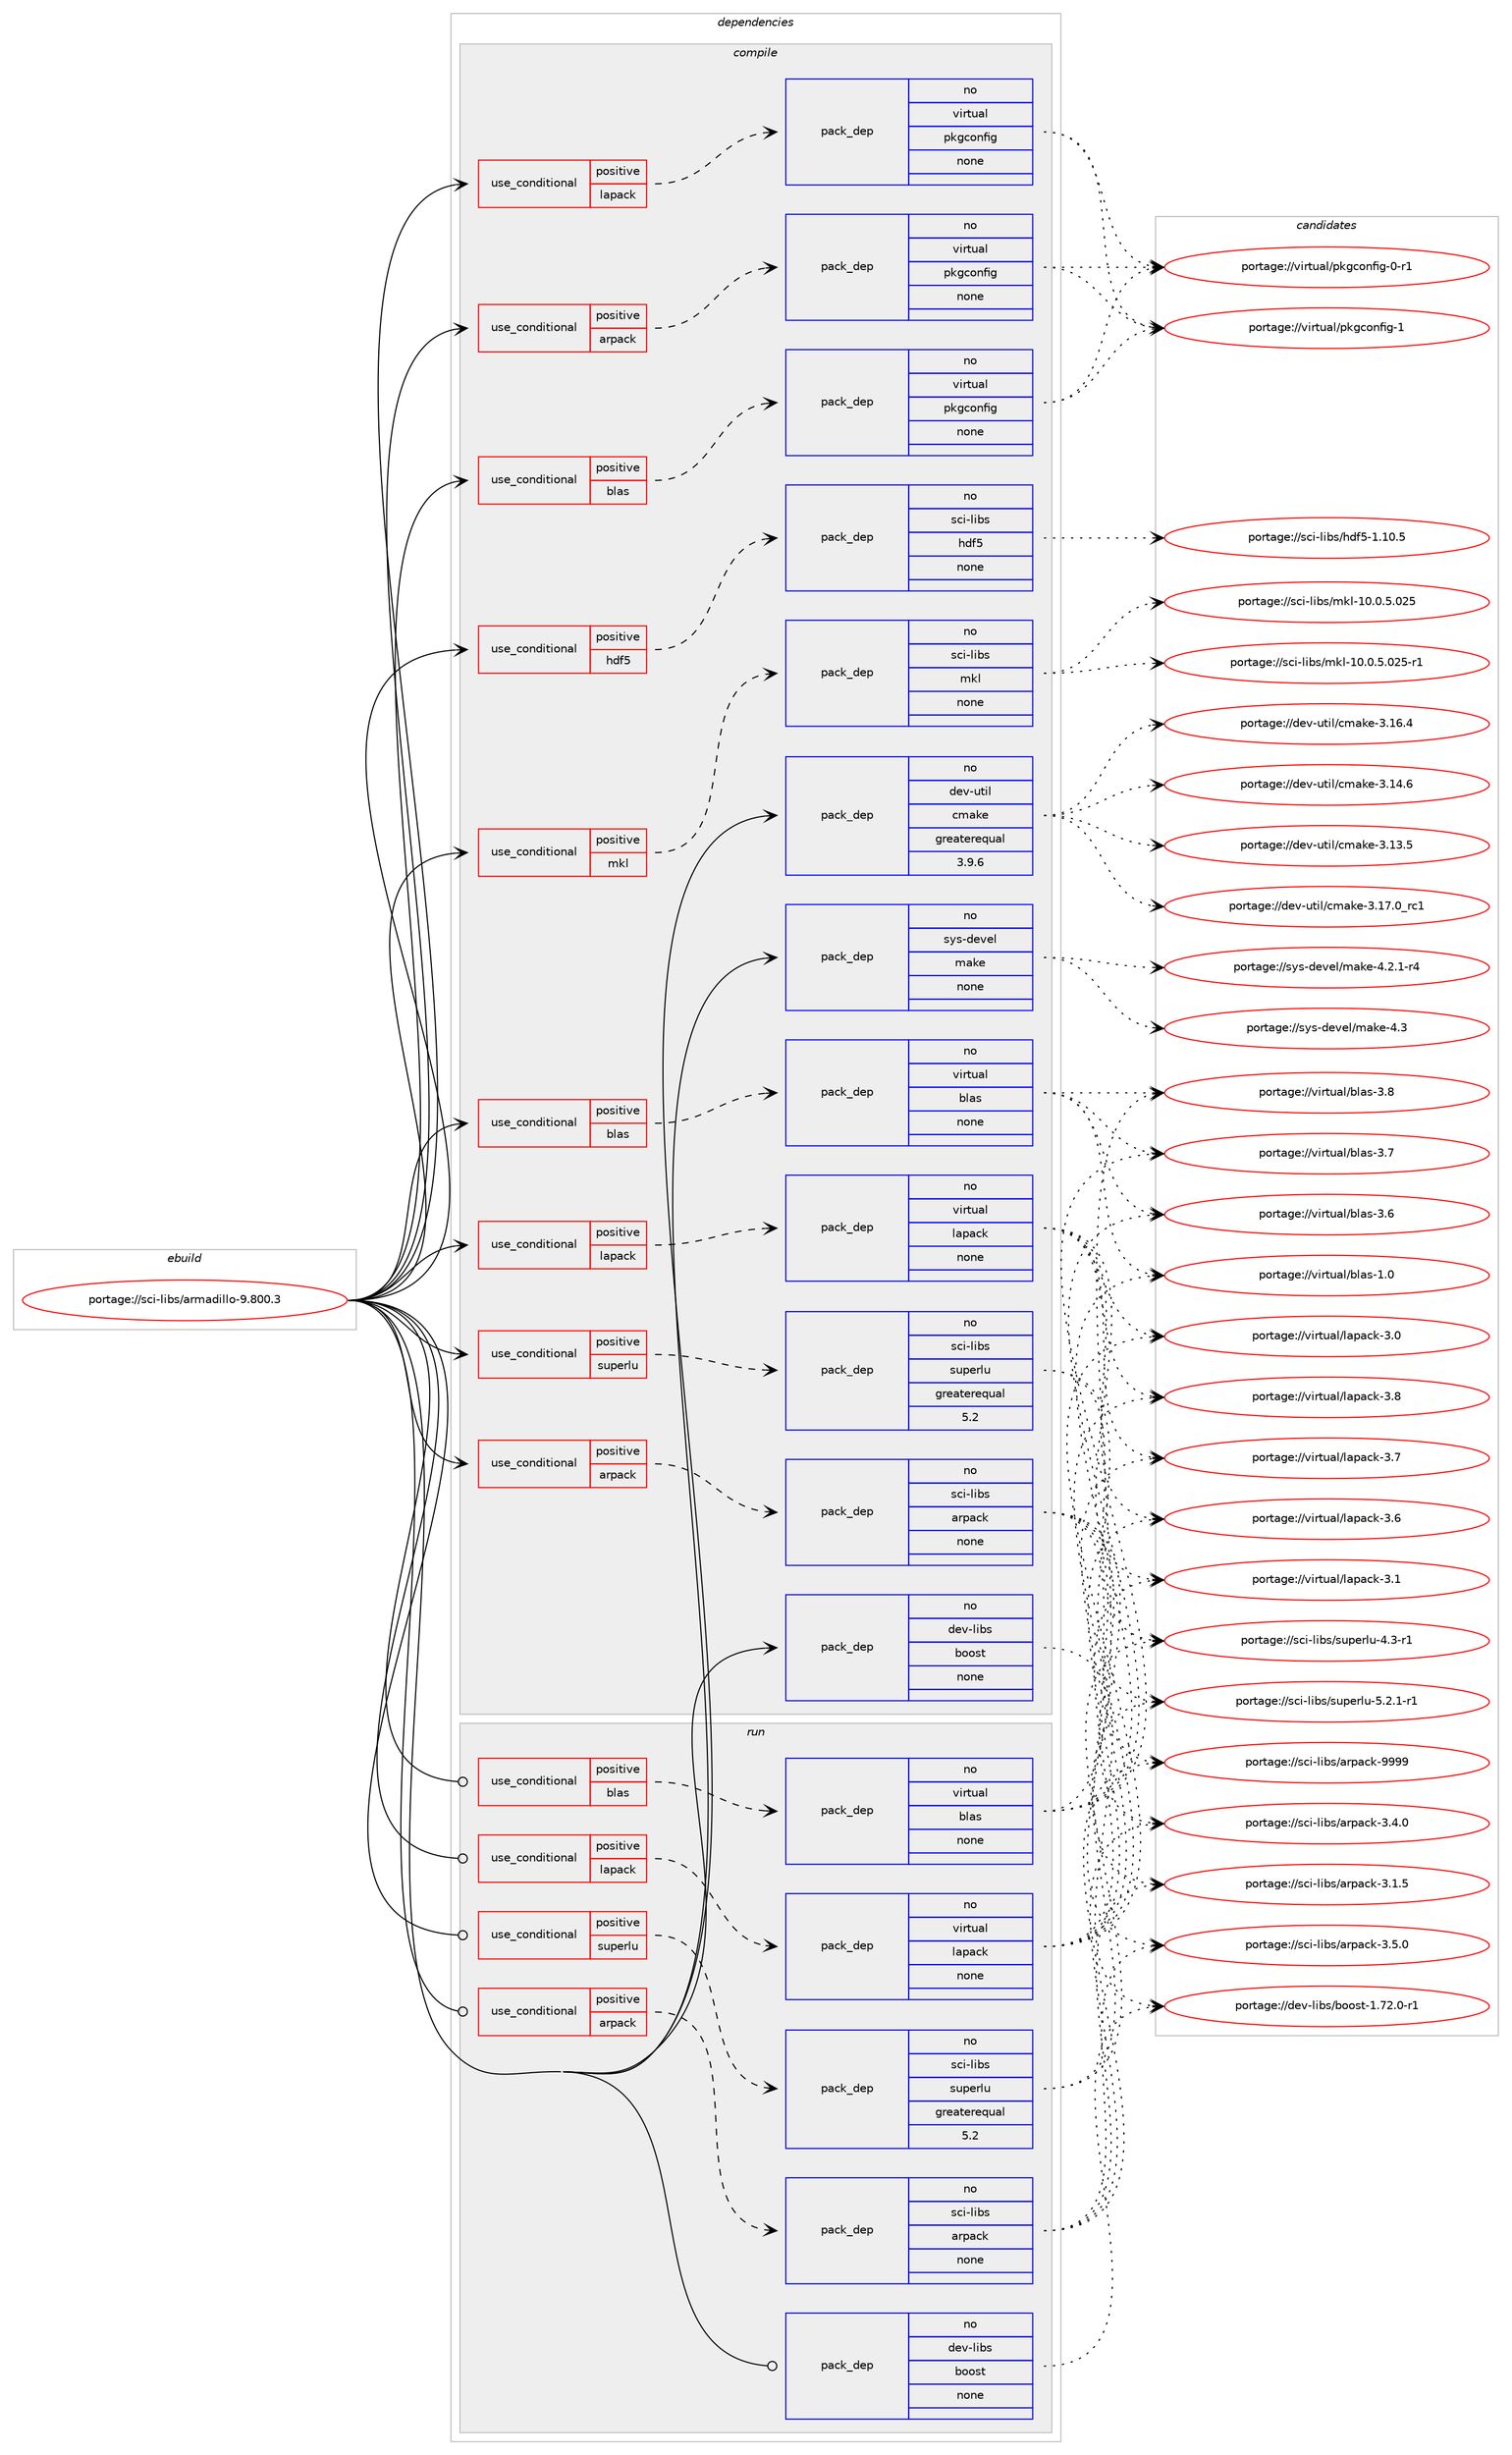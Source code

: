 digraph prolog {

# *************
# Graph options
# *************

newrank=true;
concentrate=true;
compound=true;
graph [rankdir=LR,fontname=Helvetica,fontsize=10,ranksep=1.5];#, ranksep=2.5, nodesep=0.2];
edge  [arrowhead=vee];
node  [fontname=Helvetica,fontsize=10];

# **********
# The ebuild
# **********

subgraph cluster_leftcol {
color=gray;
rank=same;
label=<<i>ebuild</i>>;
id [label="portage://sci-libs/armadillo-9.800.3", color=red, width=4, href="../sci-libs/armadillo-9.800.3.svg"];
}

# ****************
# The dependencies
# ****************

subgraph cluster_midcol {
color=gray;
label=<<i>dependencies</i>>;
subgraph cluster_compile {
fillcolor="#eeeeee";
style=filled;
label=<<i>compile</i>>;
subgraph cond10881 {
dependency51902 [label=<<TABLE BORDER="0" CELLBORDER="1" CELLSPACING="0" CELLPADDING="4"><TR><TD ROWSPAN="3" CELLPADDING="10">use_conditional</TD></TR><TR><TD>positive</TD></TR><TR><TD>arpack</TD></TR></TABLE>>, shape=none, color=red];
subgraph pack39895 {
dependency51903 [label=<<TABLE BORDER="0" CELLBORDER="1" CELLSPACING="0" CELLPADDING="4" WIDTH="220"><TR><TD ROWSPAN="6" CELLPADDING="30">pack_dep</TD></TR><TR><TD WIDTH="110">no</TD></TR><TR><TD>sci-libs</TD></TR><TR><TD>arpack</TD></TR><TR><TD>none</TD></TR><TR><TD></TD></TR></TABLE>>, shape=none, color=blue];
}
dependency51902:e -> dependency51903:w [weight=20,style="dashed",arrowhead="vee"];
}
id:e -> dependency51902:w [weight=20,style="solid",arrowhead="vee"];
subgraph cond10882 {
dependency51904 [label=<<TABLE BORDER="0" CELLBORDER="1" CELLSPACING="0" CELLPADDING="4"><TR><TD ROWSPAN="3" CELLPADDING="10">use_conditional</TD></TR><TR><TD>positive</TD></TR><TR><TD>arpack</TD></TR></TABLE>>, shape=none, color=red];
subgraph pack39896 {
dependency51905 [label=<<TABLE BORDER="0" CELLBORDER="1" CELLSPACING="0" CELLPADDING="4" WIDTH="220"><TR><TD ROWSPAN="6" CELLPADDING="30">pack_dep</TD></TR><TR><TD WIDTH="110">no</TD></TR><TR><TD>virtual</TD></TR><TR><TD>pkgconfig</TD></TR><TR><TD>none</TD></TR><TR><TD></TD></TR></TABLE>>, shape=none, color=blue];
}
dependency51904:e -> dependency51905:w [weight=20,style="dashed",arrowhead="vee"];
}
id:e -> dependency51904:w [weight=20,style="solid",arrowhead="vee"];
subgraph cond10883 {
dependency51906 [label=<<TABLE BORDER="0" CELLBORDER="1" CELLSPACING="0" CELLPADDING="4"><TR><TD ROWSPAN="3" CELLPADDING="10">use_conditional</TD></TR><TR><TD>positive</TD></TR><TR><TD>blas</TD></TR></TABLE>>, shape=none, color=red];
subgraph pack39897 {
dependency51907 [label=<<TABLE BORDER="0" CELLBORDER="1" CELLSPACING="0" CELLPADDING="4" WIDTH="220"><TR><TD ROWSPAN="6" CELLPADDING="30">pack_dep</TD></TR><TR><TD WIDTH="110">no</TD></TR><TR><TD>virtual</TD></TR><TR><TD>blas</TD></TR><TR><TD>none</TD></TR><TR><TD></TD></TR></TABLE>>, shape=none, color=blue];
}
dependency51906:e -> dependency51907:w [weight=20,style="dashed",arrowhead="vee"];
}
id:e -> dependency51906:w [weight=20,style="solid",arrowhead="vee"];
subgraph cond10884 {
dependency51908 [label=<<TABLE BORDER="0" CELLBORDER="1" CELLSPACING="0" CELLPADDING="4"><TR><TD ROWSPAN="3" CELLPADDING="10">use_conditional</TD></TR><TR><TD>positive</TD></TR><TR><TD>blas</TD></TR></TABLE>>, shape=none, color=red];
subgraph pack39898 {
dependency51909 [label=<<TABLE BORDER="0" CELLBORDER="1" CELLSPACING="0" CELLPADDING="4" WIDTH="220"><TR><TD ROWSPAN="6" CELLPADDING="30">pack_dep</TD></TR><TR><TD WIDTH="110">no</TD></TR><TR><TD>virtual</TD></TR><TR><TD>pkgconfig</TD></TR><TR><TD>none</TD></TR><TR><TD></TD></TR></TABLE>>, shape=none, color=blue];
}
dependency51908:e -> dependency51909:w [weight=20,style="dashed",arrowhead="vee"];
}
id:e -> dependency51908:w [weight=20,style="solid",arrowhead="vee"];
subgraph cond10885 {
dependency51910 [label=<<TABLE BORDER="0" CELLBORDER="1" CELLSPACING="0" CELLPADDING="4"><TR><TD ROWSPAN="3" CELLPADDING="10">use_conditional</TD></TR><TR><TD>positive</TD></TR><TR><TD>hdf5</TD></TR></TABLE>>, shape=none, color=red];
subgraph pack39899 {
dependency51911 [label=<<TABLE BORDER="0" CELLBORDER="1" CELLSPACING="0" CELLPADDING="4" WIDTH="220"><TR><TD ROWSPAN="6" CELLPADDING="30">pack_dep</TD></TR><TR><TD WIDTH="110">no</TD></TR><TR><TD>sci-libs</TD></TR><TR><TD>hdf5</TD></TR><TR><TD>none</TD></TR><TR><TD></TD></TR></TABLE>>, shape=none, color=blue];
}
dependency51910:e -> dependency51911:w [weight=20,style="dashed",arrowhead="vee"];
}
id:e -> dependency51910:w [weight=20,style="solid",arrowhead="vee"];
subgraph cond10886 {
dependency51912 [label=<<TABLE BORDER="0" CELLBORDER="1" CELLSPACING="0" CELLPADDING="4"><TR><TD ROWSPAN="3" CELLPADDING="10">use_conditional</TD></TR><TR><TD>positive</TD></TR><TR><TD>lapack</TD></TR></TABLE>>, shape=none, color=red];
subgraph pack39900 {
dependency51913 [label=<<TABLE BORDER="0" CELLBORDER="1" CELLSPACING="0" CELLPADDING="4" WIDTH="220"><TR><TD ROWSPAN="6" CELLPADDING="30">pack_dep</TD></TR><TR><TD WIDTH="110">no</TD></TR><TR><TD>virtual</TD></TR><TR><TD>lapack</TD></TR><TR><TD>none</TD></TR><TR><TD></TD></TR></TABLE>>, shape=none, color=blue];
}
dependency51912:e -> dependency51913:w [weight=20,style="dashed",arrowhead="vee"];
}
id:e -> dependency51912:w [weight=20,style="solid",arrowhead="vee"];
subgraph cond10887 {
dependency51914 [label=<<TABLE BORDER="0" CELLBORDER="1" CELLSPACING="0" CELLPADDING="4"><TR><TD ROWSPAN="3" CELLPADDING="10">use_conditional</TD></TR><TR><TD>positive</TD></TR><TR><TD>lapack</TD></TR></TABLE>>, shape=none, color=red];
subgraph pack39901 {
dependency51915 [label=<<TABLE BORDER="0" CELLBORDER="1" CELLSPACING="0" CELLPADDING="4" WIDTH="220"><TR><TD ROWSPAN="6" CELLPADDING="30">pack_dep</TD></TR><TR><TD WIDTH="110">no</TD></TR><TR><TD>virtual</TD></TR><TR><TD>pkgconfig</TD></TR><TR><TD>none</TD></TR><TR><TD></TD></TR></TABLE>>, shape=none, color=blue];
}
dependency51914:e -> dependency51915:w [weight=20,style="dashed",arrowhead="vee"];
}
id:e -> dependency51914:w [weight=20,style="solid",arrowhead="vee"];
subgraph cond10888 {
dependency51916 [label=<<TABLE BORDER="0" CELLBORDER="1" CELLSPACING="0" CELLPADDING="4"><TR><TD ROWSPAN="3" CELLPADDING="10">use_conditional</TD></TR><TR><TD>positive</TD></TR><TR><TD>mkl</TD></TR></TABLE>>, shape=none, color=red];
subgraph pack39902 {
dependency51917 [label=<<TABLE BORDER="0" CELLBORDER="1" CELLSPACING="0" CELLPADDING="4" WIDTH="220"><TR><TD ROWSPAN="6" CELLPADDING="30">pack_dep</TD></TR><TR><TD WIDTH="110">no</TD></TR><TR><TD>sci-libs</TD></TR><TR><TD>mkl</TD></TR><TR><TD>none</TD></TR><TR><TD></TD></TR></TABLE>>, shape=none, color=blue];
}
dependency51916:e -> dependency51917:w [weight=20,style="dashed",arrowhead="vee"];
}
id:e -> dependency51916:w [weight=20,style="solid",arrowhead="vee"];
subgraph cond10889 {
dependency51918 [label=<<TABLE BORDER="0" CELLBORDER="1" CELLSPACING="0" CELLPADDING="4"><TR><TD ROWSPAN="3" CELLPADDING="10">use_conditional</TD></TR><TR><TD>positive</TD></TR><TR><TD>superlu</TD></TR></TABLE>>, shape=none, color=red];
subgraph pack39903 {
dependency51919 [label=<<TABLE BORDER="0" CELLBORDER="1" CELLSPACING="0" CELLPADDING="4" WIDTH="220"><TR><TD ROWSPAN="6" CELLPADDING="30">pack_dep</TD></TR><TR><TD WIDTH="110">no</TD></TR><TR><TD>sci-libs</TD></TR><TR><TD>superlu</TD></TR><TR><TD>greaterequal</TD></TR><TR><TD>5.2</TD></TR></TABLE>>, shape=none, color=blue];
}
dependency51918:e -> dependency51919:w [weight=20,style="dashed",arrowhead="vee"];
}
id:e -> dependency51918:w [weight=20,style="solid",arrowhead="vee"];
subgraph pack39904 {
dependency51920 [label=<<TABLE BORDER="0" CELLBORDER="1" CELLSPACING="0" CELLPADDING="4" WIDTH="220"><TR><TD ROWSPAN="6" CELLPADDING="30">pack_dep</TD></TR><TR><TD WIDTH="110">no</TD></TR><TR><TD>dev-libs</TD></TR><TR><TD>boost</TD></TR><TR><TD>none</TD></TR><TR><TD></TD></TR></TABLE>>, shape=none, color=blue];
}
id:e -> dependency51920:w [weight=20,style="solid",arrowhead="vee"];
subgraph pack39905 {
dependency51921 [label=<<TABLE BORDER="0" CELLBORDER="1" CELLSPACING="0" CELLPADDING="4" WIDTH="220"><TR><TD ROWSPAN="6" CELLPADDING="30">pack_dep</TD></TR><TR><TD WIDTH="110">no</TD></TR><TR><TD>dev-util</TD></TR><TR><TD>cmake</TD></TR><TR><TD>greaterequal</TD></TR><TR><TD>3.9.6</TD></TR></TABLE>>, shape=none, color=blue];
}
id:e -> dependency51921:w [weight=20,style="solid",arrowhead="vee"];
subgraph pack39906 {
dependency51922 [label=<<TABLE BORDER="0" CELLBORDER="1" CELLSPACING="0" CELLPADDING="4" WIDTH="220"><TR><TD ROWSPAN="6" CELLPADDING="30">pack_dep</TD></TR><TR><TD WIDTH="110">no</TD></TR><TR><TD>sys-devel</TD></TR><TR><TD>make</TD></TR><TR><TD>none</TD></TR><TR><TD></TD></TR></TABLE>>, shape=none, color=blue];
}
id:e -> dependency51922:w [weight=20,style="solid",arrowhead="vee"];
}
subgraph cluster_compileandrun {
fillcolor="#eeeeee";
style=filled;
label=<<i>compile and run</i>>;
}
subgraph cluster_run {
fillcolor="#eeeeee";
style=filled;
label=<<i>run</i>>;
subgraph cond10890 {
dependency51923 [label=<<TABLE BORDER="0" CELLBORDER="1" CELLSPACING="0" CELLPADDING="4"><TR><TD ROWSPAN="3" CELLPADDING="10">use_conditional</TD></TR><TR><TD>positive</TD></TR><TR><TD>arpack</TD></TR></TABLE>>, shape=none, color=red];
subgraph pack39907 {
dependency51924 [label=<<TABLE BORDER="0" CELLBORDER="1" CELLSPACING="0" CELLPADDING="4" WIDTH="220"><TR><TD ROWSPAN="6" CELLPADDING="30">pack_dep</TD></TR><TR><TD WIDTH="110">no</TD></TR><TR><TD>sci-libs</TD></TR><TR><TD>arpack</TD></TR><TR><TD>none</TD></TR><TR><TD></TD></TR></TABLE>>, shape=none, color=blue];
}
dependency51923:e -> dependency51924:w [weight=20,style="dashed",arrowhead="vee"];
}
id:e -> dependency51923:w [weight=20,style="solid",arrowhead="odot"];
subgraph cond10891 {
dependency51925 [label=<<TABLE BORDER="0" CELLBORDER="1" CELLSPACING="0" CELLPADDING="4"><TR><TD ROWSPAN="3" CELLPADDING="10">use_conditional</TD></TR><TR><TD>positive</TD></TR><TR><TD>blas</TD></TR></TABLE>>, shape=none, color=red];
subgraph pack39908 {
dependency51926 [label=<<TABLE BORDER="0" CELLBORDER="1" CELLSPACING="0" CELLPADDING="4" WIDTH="220"><TR><TD ROWSPAN="6" CELLPADDING="30">pack_dep</TD></TR><TR><TD WIDTH="110">no</TD></TR><TR><TD>virtual</TD></TR><TR><TD>blas</TD></TR><TR><TD>none</TD></TR><TR><TD></TD></TR></TABLE>>, shape=none, color=blue];
}
dependency51925:e -> dependency51926:w [weight=20,style="dashed",arrowhead="vee"];
}
id:e -> dependency51925:w [weight=20,style="solid",arrowhead="odot"];
subgraph cond10892 {
dependency51927 [label=<<TABLE BORDER="0" CELLBORDER="1" CELLSPACING="0" CELLPADDING="4"><TR><TD ROWSPAN="3" CELLPADDING="10">use_conditional</TD></TR><TR><TD>positive</TD></TR><TR><TD>lapack</TD></TR></TABLE>>, shape=none, color=red];
subgraph pack39909 {
dependency51928 [label=<<TABLE BORDER="0" CELLBORDER="1" CELLSPACING="0" CELLPADDING="4" WIDTH="220"><TR><TD ROWSPAN="6" CELLPADDING="30">pack_dep</TD></TR><TR><TD WIDTH="110">no</TD></TR><TR><TD>virtual</TD></TR><TR><TD>lapack</TD></TR><TR><TD>none</TD></TR><TR><TD></TD></TR></TABLE>>, shape=none, color=blue];
}
dependency51927:e -> dependency51928:w [weight=20,style="dashed",arrowhead="vee"];
}
id:e -> dependency51927:w [weight=20,style="solid",arrowhead="odot"];
subgraph cond10893 {
dependency51929 [label=<<TABLE BORDER="0" CELLBORDER="1" CELLSPACING="0" CELLPADDING="4"><TR><TD ROWSPAN="3" CELLPADDING="10">use_conditional</TD></TR><TR><TD>positive</TD></TR><TR><TD>superlu</TD></TR></TABLE>>, shape=none, color=red];
subgraph pack39910 {
dependency51930 [label=<<TABLE BORDER="0" CELLBORDER="1" CELLSPACING="0" CELLPADDING="4" WIDTH="220"><TR><TD ROWSPAN="6" CELLPADDING="30">pack_dep</TD></TR><TR><TD WIDTH="110">no</TD></TR><TR><TD>sci-libs</TD></TR><TR><TD>superlu</TD></TR><TR><TD>greaterequal</TD></TR><TR><TD>5.2</TD></TR></TABLE>>, shape=none, color=blue];
}
dependency51929:e -> dependency51930:w [weight=20,style="dashed",arrowhead="vee"];
}
id:e -> dependency51929:w [weight=20,style="solid",arrowhead="odot"];
subgraph pack39911 {
dependency51931 [label=<<TABLE BORDER="0" CELLBORDER="1" CELLSPACING="0" CELLPADDING="4" WIDTH="220"><TR><TD ROWSPAN="6" CELLPADDING="30">pack_dep</TD></TR><TR><TD WIDTH="110">no</TD></TR><TR><TD>dev-libs</TD></TR><TR><TD>boost</TD></TR><TR><TD>none</TD></TR><TR><TD></TD></TR></TABLE>>, shape=none, color=blue];
}
id:e -> dependency51931:w [weight=20,style="solid",arrowhead="odot"];
}
}

# **************
# The candidates
# **************

subgraph cluster_choices {
rank=same;
color=gray;
label=<<i>candidates</i>>;

subgraph choice39895 {
color=black;
nodesep=1;
choice115991054510810598115479711411297991074557575757 [label="portage://sci-libs/arpack-9999", color=red, width=4,href="../sci-libs/arpack-9999.svg"];
choice11599105451081059811547971141129799107455146534648 [label="portage://sci-libs/arpack-3.5.0", color=red, width=4,href="../sci-libs/arpack-3.5.0.svg"];
choice11599105451081059811547971141129799107455146524648 [label="portage://sci-libs/arpack-3.4.0", color=red, width=4,href="../sci-libs/arpack-3.4.0.svg"];
choice11599105451081059811547971141129799107455146494653 [label="portage://sci-libs/arpack-3.1.5", color=red, width=4,href="../sci-libs/arpack-3.1.5.svg"];
dependency51903:e -> choice115991054510810598115479711411297991074557575757:w [style=dotted,weight="100"];
dependency51903:e -> choice11599105451081059811547971141129799107455146534648:w [style=dotted,weight="100"];
dependency51903:e -> choice11599105451081059811547971141129799107455146524648:w [style=dotted,weight="100"];
dependency51903:e -> choice11599105451081059811547971141129799107455146494653:w [style=dotted,weight="100"];
}
subgraph choice39896 {
color=black;
nodesep=1;
choice1181051141161179710847112107103991111101021051034549 [label="portage://virtual/pkgconfig-1", color=red, width=4,href="../virtual/pkgconfig-1.svg"];
choice11810511411611797108471121071039911111010210510345484511449 [label="portage://virtual/pkgconfig-0-r1", color=red, width=4,href="../virtual/pkgconfig-0-r1.svg"];
dependency51905:e -> choice1181051141161179710847112107103991111101021051034549:w [style=dotted,weight="100"];
dependency51905:e -> choice11810511411611797108471121071039911111010210510345484511449:w [style=dotted,weight="100"];
}
subgraph choice39897 {
color=black;
nodesep=1;
choice1181051141161179710847981089711545514656 [label="portage://virtual/blas-3.8", color=red, width=4,href="../virtual/blas-3.8.svg"];
choice1181051141161179710847981089711545514655 [label="portage://virtual/blas-3.7", color=red, width=4,href="../virtual/blas-3.7.svg"];
choice1181051141161179710847981089711545514654 [label="portage://virtual/blas-3.6", color=red, width=4,href="../virtual/blas-3.6.svg"];
choice1181051141161179710847981089711545494648 [label="portage://virtual/blas-1.0", color=red, width=4,href="../virtual/blas-1.0.svg"];
dependency51907:e -> choice1181051141161179710847981089711545514656:w [style=dotted,weight="100"];
dependency51907:e -> choice1181051141161179710847981089711545514655:w [style=dotted,weight="100"];
dependency51907:e -> choice1181051141161179710847981089711545514654:w [style=dotted,weight="100"];
dependency51907:e -> choice1181051141161179710847981089711545494648:w [style=dotted,weight="100"];
}
subgraph choice39898 {
color=black;
nodesep=1;
choice1181051141161179710847112107103991111101021051034549 [label="portage://virtual/pkgconfig-1", color=red, width=4,href="../virtual/pkgconfig-1.svg"];
choice11810511411611797108471121071039911111010210510345484511449 [label="portage://virtual/pkgconfig-0-r1", color=red, width=4,href="../virtual/pkgconfig-0-r1.svg"];
dependency51909:e -> choice1181051141161179710847112107103991111101021051034549:w [style=dotted,weight="100"];
dependency51909:e -> choice11810511411611797108471121071039911111010210510345484511449:w [style=dotted,weight="100"];
}
subgraph choice39899 {
color=black;
nodesep=1;
choice115991054510810598115471041001025345494649484653 [label="portage://sci-libs/hdf5-1.10.5", color=red, width=4,href="../sci-libs/hdf5-1.10.5.svg"];
dependency51911:e -> choice115991054510810598115471041001025345494649484653:w [style=dotted,weight="100"];
}
subgraph choice39900 {
color=black;
nodesep=1;
choice118105114116117971084710897112979910745514656 [label="portage://virtual/lapack-3.8", color=red, width=4,href="../virtual/lapack-3.8.svg"];
choice118105114116117971084710897112979910745514655 [label="portage://virtual/lapack-3.7", color=red, width=4,href="../virtual/lapack-3.7.svg"];
choice118105114116117971084710897112979910745514654 [label="portage://virtual/lapack-3.6", color=red, width=4,href="../virtual/lapack-3.6.svg"];
choice118105114116117971084710897112979910745514649 [label="portage://virtual/lapack-3.1", color=red, width=4,href="../virtual/lapack-3.1.svg"];
choice118105114116117971084710897112979910745514648 [label="portage://virtual/lapack-3.0", color=red, width=4,href="../virtual/lapack-3.0.svg"];
dependency51913:e -> choice118105114116117971084710897112979910745514656:w [style=dotted,weight="100"];
dependency51913:e -> choice118105114116117971084710897112979910745514655:w [style=dotted,weight="100"];
dependency51913:e -> choice118105114116117971084710897112979910745514654:w [style=dotted,weight="100"];
dependency51913:e -> choice118105114116117971084710897112979910745514649:w [style=dotted,weight="100"];
dependency51913:e -> choice118105114116117971084710897112979910745514648:w [style=dotted,weight="100"];
}
subgraph choice39901 {
color=black;
nodesep=1;
choice1181051141161179710847112107103991111101021051034549 [label="portage://virtual/pkgconfig-1", color=red, width=4,href="../virtual/pkgconfig-1.svg"];
choice11810511411611797108471121071039911111010210510345484511449 [label="portage://virtual/pkgconfig-0-r1", color=red, width=4,href="../virtual/pkgconfig-0-r1.svg"];
dependency51915:e -> choice1181051141161179710847112107103991111101021051034549:w [style=dotted,weight="100"];
dependency51915:e -> choice11810511411611797108471121071039911111010210510345484511449:w [style=dotted,weight="100"];
}
subgraph choice39902 {
color=black;
nodesep=1;
choice1159910545108105981154710910710845494846484653464850534511449 [label="portage://sci-libs/mkl-10.0.5.025-r1", color=red, width=4,href="../sci-libs/mkl-10.0.5.025-r1.svg"];
choice115991054510810598115471091071084549484648465346485053 [label="portage://sci-libs/mkl-10.0.5.025", color=red, width=4,href="../sci-libs/mkl-10.0.5.025.svg"];
dependency51917:e -> choice1159910545108105981154710910710845494846484653464850534511449:w [style=dotted,weight="100"];
dependency51917:e -> choice115991054510810598115471091071084549484648465346485053:w [style=dotted,weight="100"];
}
subgraph choice39903 {
color=black;
nodesep=1;
choice115991054510810598115471151171121011141081174553465046494511449 [label="portage://sci-libs/superlu-5.2.1-r1", color=red, width=4,href="../sci-libs/superlu-5.2.1-r1.svg"];
choice11599105451081059811547115117112101114108117455246514511449 [label="portage://sci-libs/superlu-4.3-r1", color=red, width=4,href="../sci-libs/superlu-4.3-r1.svg"];
dependency51919:e -> choice115991054510810598115471151171121011141081174553465046494511449:w [style=dotted,weight="100"];
dependency51919:e -> choice11599105451081059811547115117112101114108117455246514511449:w [style=dotted,weight="100"];
}
subgraph choice39904 {
color=black;
nodesep=1;
choice10010111845108105981154798111111115116454946555046484511449 [label="portage://dev-libs/boost-1.72.0-r1", color=red, width=4,href="../dev-libs/boost-1.72.0-r1.svg"];
dependency51920:e -> choice10010111845108105981154798111111115116454946555046484511449:w [style=dotted,weight="100"];
}
subgraph choice39905 {
color=black;
nodesep=1;
choice1001011184511711610510847991099710710145514649554648951149949 [label="portage://dev-util/cmake-3.17.0_rc1", color=red, width=4,href="../dev-util/cmake-3.17.0_rc1.svg"];
choice1001011184511711610510847991099710710145514649544652 [label="portage://dev-util/cmake-3.16.4", color=red, width=4,href="../dev-util/cmake-3.16.4.svg"];
choice1001011184511711610510847991099710710145514649524654 [label="portage://dev-util/cmake-3.14.6", color=red, width=4,href="../dev-util/cmake-3.14.6.svg"];
choice1001011184511711610510847991099710710145514649514653 [label="portage://dev-util/cmake-3.13.5", color=red, width=4,href="../dev-util/cmake-3.13.5.svg"];
dependency51921:e -> choice1001011184511711610510847991099710710145514649554648951149949:w [style=dotted,weight="100"];
dependency51921:e -> choice1001011184511711610510847991099710710145514649544652:w [style=dotted,weight="100"];
dependency51921:e -> choice1001011184511711610510847991099710710145514649524654:w [style=dotted,weight="100"];
dependency51921:e -> choice1001011184511711610510847991099710710145514649514653:w [style=dotted,weight="100"];
}
subgraph choice39906 {
color=black;
nodesep=1;
choice11512111545100101118101108471099710710145524651 [label="portage://sys-devel/make-4.3", color=red, width=4,href="../sys-devel/make-4.3.svg"];
choice1151211154510010111810110847109971071014552465046494511452 [label="portage://sys-devel/make-4.2.1-r4", color=red, width=4,href="../sys-devel/make-4.2.1-r4.svg"];
dependency51922:e -> choice11512111545100101118101108471099710710145524651:w [style=dotted,weight="100"];
dependency51922:e -> choice1151211154510010111810110847109971071014552465046494511452:w [style=dotted,weight="100"];
}
subgraph choice39907 {
color=black;
nodesep=1;
choice115991054510810598115479711411297991074557575757 [label="portage://sci-libs/arpack-9999", color=red, width=4,href="../sci-libs/arpack-9999.svg"];
choice11599105451081059811547971141129799107455146534648 [label="portage://sci-libs/arpack-3.5.0", color=red, width=4,href="../sci-libs/arpack-3.5.0.svg"];
choice11599105451081059811547971141129799107455146524648 [label="portage://sci-libs/arpack-3.4.0", color=red, width=4,href="../sci-libs/arpack-3.4.0.svg"];
choice11599105451081059811547971141129799107455146494653 [label="portage://sci-libs/arpack-3.1.5", color=red, width=4,href="../sci-libs/arpack-3.1.5.svg"];
dependency51924:e -> choice115991054510810598115479711411297991074557575757:w [style=dotted,weight="100"];
dependency51924:e -> choice11599105451081059811547971141129799107455146534648:w [style=dotted,weight="100"];
dependency51924:e -> choice11599105451081059811547971141129799107455146524648:w [style=dotted,weight="100"];
dependency51924:e -> choice11599105451081059811547971141129799107455146494653:w [style=dotted,weight="100"];
}
subgraph choice39908 {
color=black;
nodesep=1;
choice1181051141161179710847981089711545514656 [label="portage://virtual/blas-3.8", color=red, width=4,href="../virtual/blas-3.8.svg"];
choice1181051141161179710847981089711545514655 [label="portage://virtual/blas-3.7", color=red, width=4,href="../virtual/blas-3.7.svg"];
choice1181051141161179710847981089711545514654 [label="portage://virtual/blas-3.6", color=red, width=4,href="../virtual/blas-3.6.svg"];
choice1181051141161179710847981089711545494648 [label="portage://virtual/blas-1.0", color=red, width=4,href="../virtual/blas-1.0.svg"];
dependency51926:e -> choice1181051141161179710847981089711545514656:w [style=dotted,weight="100"];
dependency51926:e -> choice1181051141161179710847981089711545514655:w [style=dotted,weight="100"];
dependency51926:e -> choice1181051141161179710847981089711545514654:w [style=dotted,weight="100"];
dependency51926:e -> choice1181051141161179710847981089711545494648:w [style=dotted,weight="100"];
}
subgraph choice39909 {
color=black;
nodesep=1;
choice118105114116117971084710897112979910745514656 [label="portage://virtual/lapack-3.8", color=red, width=4,href="../virtual/lapack-3.8.svg"];
choice118105114116117971084710897112979910745514655 [label="portage://virtual/lapack-3.7", color=red, width=4,href="../virtual/lapack-3.7.svg"];
choice118105114116117971084710897112979910745514654 [label="portage://virtual/lapack-3.6", color=red, width=4,href="../virtual/lapack-3.6.svg"];
choice118105114116117971084710897112979910745514649 [label="portage://virtual/lapack-3.1", color=red, width=4,href="../virtual/lapack-3.1.svg"];
choice118105114116117971084710897112979910745514648 [label="portage://virtual/lapack-3.0", color=red, width=4,href="../virtual/lapack-3.0.svg"];
dependency51928:e -> choice118105114116117971084710897112979910745514656:w [style=dotted,weight="100"];
dependency51928:e -> choice118105114116117971084710897112979910745514655:w [style=dotted,weight="100"];
dependency51928:e -> choice118105114116117971084710897112979910745514654:w [style=dotted,weight="100"];
dependency51928:e -> choice118105114116117971084710897112979910745514649:w [style=dotted,weight="100"];
dependency51928:e -> choice118105114116117971084710897112979910745514648:w [style=dotted,weight="100"];
}
subgraph choice39910 {
color=black;
nodesep=1;
choice115991054510810598115471151171121011141081174553465046494511449 [label="portage://sci-libs/superlu-5.2.1-r1", color=red, width=4,href="../sci-libs/superlu-5.2.1-r1.svg"];
choice11599105451081059811547115117112101114108117455246514511449 [label="portage://sci-libs/superlu-4.3-r1", color=red, width=4,href="../sci-libs/superlu-4.3-r1.svg"];
dependency51930:e -> choice115991054510810598115471151171121011141081174553465046494511449:w [style=dotted,weight="100"];
dependency51930:e -> choice11599105451081059811547115117112101114108117455246514511449:w [style=dotted,weight="100"];
}
subgraph choice39911 {
color=black;
nodesep=1;
choice10010111845108105981154798111111115116454946555046484511449 [label="portage://dev-libs/boost-1.72.0-r1", color=red, width=4,href="../dev-libs/boost-1.72.0-r1.svg"];
dependency51931:e -> choice10010111845108105981154798111111115116454946555046484511449:w [style=dotted,weight="100"];
}
}

}
